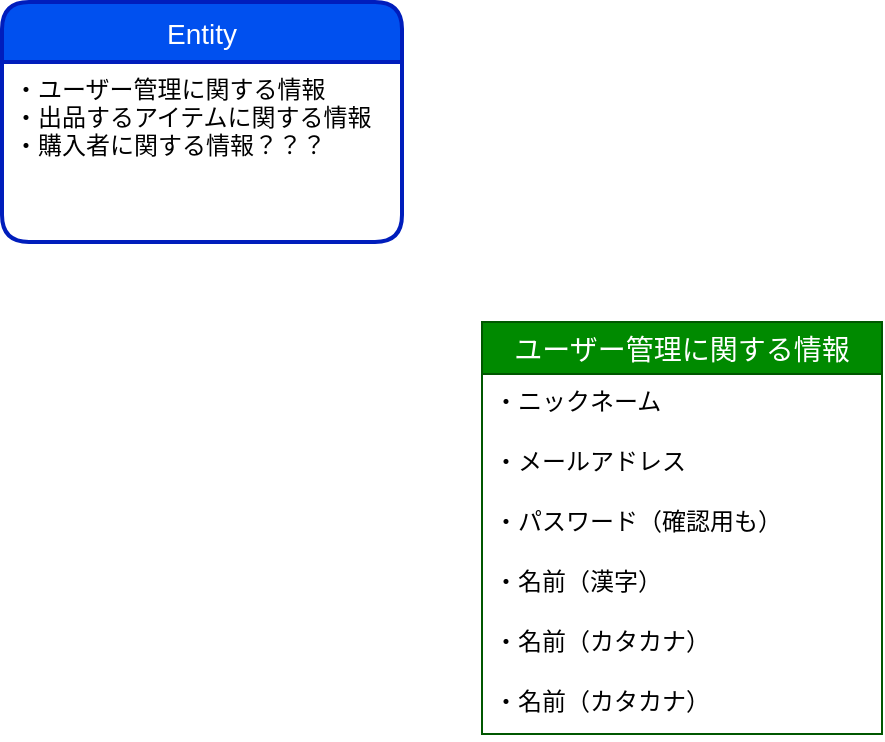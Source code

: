 <mxfile>
    <diagram id="-8MSd54DaZZSYHlFw9ma" name="ページ1">
        <mxGraphModel dx="1093" dy="607" grid="1" gridSize="10" guides="1" tooltips="1" connect="1" arrows="1" fold="1" page="1" pageScale="1" pageWidth="827" pageHeight="1169" math="0" shadow="0">
            <root>
                <mxCell id="0"/>
                <mxCell id="1" parent="0"/>
                <mxCell id="2" value="Entity" style="swimlane;childLayout=stackLayout;horizontal=1;startSize=30;horizontalStack=0;rounded=1;fontSize=14;fontStyle=0;strokeWidth=2;resizeParent=0;resizeLast=1;shadow=0;dashed=0;align=center;fillColor=#0050ef;fontColor=#ffffff;strokeColor=#001DBC;" vertex="1" parent="1">
                    <mxGeometry x="40" y="40" width="200" height="120" as="geometry"/>
                </mxCell>
                <mxCell id="3" value="・ユーザー管理に関する情報&#10;・出品するアイテムに関する情報&#10;・購入者に関する情報？？？" style="align=left;strokeColor=none;fillColor=none;spacingLeft=4;fontSize=12;verticalAlign=top;resizable=0;rotatable=0;part=1;" vertex="1" parent="2">
                    <mxGeometry y="30" width="200" height="90" as="geometry"/>
                </mxCell>
                <mxCell id="18" value="ユーザー管理に関する情報" style="swimlane;fontStyle=0;childLayout=stackLayout;horizontal=1;startSize=26;horizontalStack=0;resizeParent=1;resizeParentMax=0;resizeLast=0;collapsible=1;marginBottom=0;align=center;fontSize=14;fillColor=#008a00;fontColor=#ffffff;strokeColor=#005700;" vertex="1" parent="1">
                    <mxGeometry x="280" y="200" width="200" height="206" as="geometry"/>
                </mxCell>
                <mxCell id="19" value="・ニックネーム" style="text;strokeColor=none;fillColor=none;spacingLeft=4;spacingRight=4;overflow=hidden;rotatable=0;points=[[0,0.5],[1,0.5]];portConstraint=eastwest;fontSize=12;" vertex="1" parent="18">
                    <mxGeometry y="26" width="200" height="30" as="geometry"/>
                </mxCell>
                <mxCell id="20" value="・メールアドレス" style="text;strokeColor=none;fillColor=none;spacingLeft=4;spacingRight=4;overflow=hidden;rotatable=0;points=[[0,0.5],[1,0.5]];portConstraint=eastwest;fontSize=12;" vertex="1" parent="18">
                    <mxGeometry y="56" width="200" height="30" as="geometry"/>
                </mxCell>
                <mxCell id="23" value="・パスワード（確認用も）" style="text;strokeColor=none;fillColor=none;spacingLeft=4;spacingRight=4;overflow=hidden;rotatable=0;points=[[0,0.5],[1,0.5]];portConstraint=eastwest;fontSize=12;" vertex="1" parent="18">
                    <mxGeometry y="86" width="200" height="30" as="geometry"/>
                </mxCell>
                <mxCell id="21" value="・名前（漢字）" style="text;strokeColor=none;fillColor=none;spacingLeft=4;spacingRight=4;overflow=hidden;rotatable=0;points=[[0,0.5],[1,0.5]];portConstraint=eastwest;fontSize=12;" vertex="1" parent="18">
                    <mxGeometry y="116" width="200" height="30" as="geometry"/>
                </mxCell>
                <mxCell id="24" value="・名前（カタカナ）" style="text;strokeColor=none;fillColor=none;spacingLeft=4;spacingRight=4;overflow=hidden;rotatable=0;points=[[0,0.5],[1,0.5]];portConstraint=eastwest;fontSize=12;" vertex="1" parent="18">
                    <mxGeometry y="146" width="200" height="30" as="geometry"/>
                </mxCell>
                <mxCell id="25" value="・名前（カタカナ）" style="text;strokeColor=none;fillColor=none;spacingLeft=4;spacingRight=4;overflow=hidden;rotatable=0;points=[[0,0.5],[1,0.5]];portConstraint=eastwest;fontSize=12;" vertex="1" parent="18">
                    <mxGeometry y="176" width="200" height="30" as="geometry"/>
                </mxCell>
            </root>
        </mxGraphModel>
    </diagram>
</mxfile>
